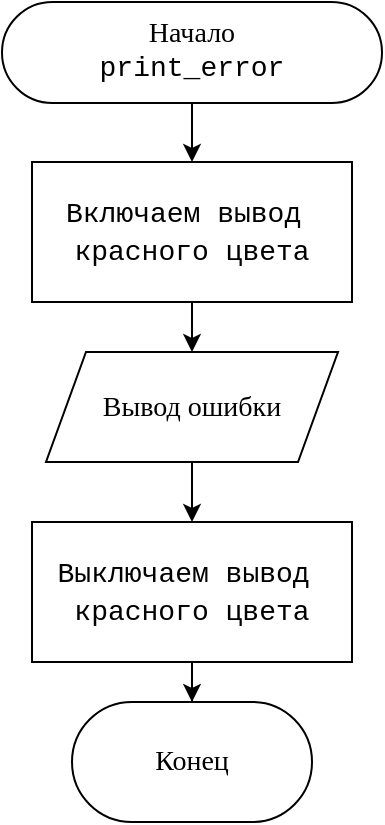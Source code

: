 <mxfile version="27.1.3">
  <diagram name="Страница — 1" id="W-EvImlPo9E4I9viiaKT">
    <mxGraphModel dx="906" dy="916" grid="1" gridSize="10" guides="1" tooltips="1" connect="1" arrows="1" fold="1" page="1" pageScale="1" pageWidth="827" pageHeight="1169" math="0" shadow="0">
      <root>
        <mxCell id="0" />
        <mxCell id="1" parent="0" />
        <mxCell id="5eEkYxxqKPAK5HfxrFUa-1" style="edgeStyle=orthogonalEdgeStyle;rounded=0;orthogonalLoop=1;jettySize=auto;html=1;" edge="1" parent="1" source="5eEkYxxqKPAK5HfxrFUa-2" target="5eEkYxxqKPAK5HfxrFUa-4">
          <mxGeometry relative="1" as="geometry" />
        </mxCell>
        <mxCell id="5eEkYxxqKPAK5HfxrFUa-2" value="&lt;font style=&quot;background-color: light-dark(#ffffff, var(--ge-dark-color, #121212)); color: rgb(0, 0, 0);&quot;&gt;Начало&lt;/font&gt;&lt;div&gt;&lt;div style=&quot;font-family: Consolas, &amp;quot;Courier New&amp;quot;, monospace; line-height: 19px; white-space: pre;&quot;&gt;print_error&lt;/div&gt;&lt;/div&gt;" style="rounded=1;whiteSpace=wrap;html=1;arcSize=50;fontFamily=Consolas;fontSize=14;" vertex="1" parent="1">
          <mxGeometry x="319" y="110" width="190" height="50.5" as="geometry" />
        </mxCell>
        <mxCell id="5eEkYxxqKPAK5HfxrFUa-25" value="" style="edgeStyle=orthogonalEdgeStyle;rounded=0;orthogonalLoop=1;jettySize=auto;html=1;" edge="1" parent="1" source="5eEkYxxqKPAK5HfxrFUa-4" target="5eEkYxxqKPAK5HfxrFUa-24">
          <mxGeometry relative="1" as="geometry" />
        </mxCell>
        <mxCell id="5eEkYxxqKPAK5HfxrFUa-4" value="&lt;div style=&quot;font-family: Consolas, &amp;quot;Courier New&amp;quot;, monospace; line-height: 19px; white-space: pre;&quot;&gt;&lt;div style=&quot;&quot;&gt;&lt;div style=&quot;line-height: 19px;&quot;&gt;&lt;div style=&quot;&quot;&gt;Включаем вывод &lt;/div&gt;&lt;div style=&quot;&quot;&gt;красного цвета&lt;/div&gt;&lt;/div&gt;&lt;/div&gt;&lt;/div&gt;" style="whiteSpace=wrap;html=1;fontSize=14;fontFamily=Consolas;rounded=1;arcSize=0;" vertex="1" parent="1">
          <mxGeometry x="334" y="190" width="160" height="70" as="geometry" />
        </mxCell>
        <mxCell id="5eEkYxxqKPAK5HfxrFUa-19" value="" style="edgeStyle=orthogonalEdgeStyle;rounded=0;orthogonalLoop=1;jettySize=auto;html=1;exitX=0.5;exitY=1;exitDx=0;exitDy=0;" edge="1" parent="1" source="5eEkYxxqKPAK5HfxrFUa-22" target="5eEkYxxqKPAK5HfxrFUa-21">
          <mxGeometry relative="1" as="geometry">
            <mxPoint x="434" y="420" as="sourcePoint" />
          </mxGeometry>
        </mxCell>
        <mxCell id="5eEkYxxqKPAK5HfxrFUa-21" value="Конец" style="whiteSpace=wrap;html=1;fontSize=14;fontFamily=Consolas;rounded=1;arcSize=50;" vertex="1" parent="1">
          <mxGeometry x="354.005" y="460" width="120" height="60" as="geometry" />
        </mxCell>
        <mxCell id="5eEkYxxqKPAK5HfxrFUa-22" value="&lt;div style=&quot;font-family: Consolas, &amp;quot;Courier New&amp;quot;, monospace; line-height: 19px; white-space: pre;&quot;&gt;&lt;div style=&quot;&quot;&gt;&lt;div style=&quot;line-height: 19px;&quot;&gt;&lt;div style=&quot;&quot;&gt;Выключаем вывод &lt;/div&gt;&lt;div style=&quot;&quot;&gt;красного цвета&lt;/div&gt;&lt;/div&gt;&lt;/div&gt;&lt;/div&gt;" style="whiteSpace=wrap;html=1;fontSize=14;fontFamily=Consolas;rounded=1;arcSize=0;" vertex="1" parent="1">
          <mxGeometry x="334" y="370" width="160" height="70" as="geometry" />
        </mxCell>
        <mxCell id="5eEkYxxqKPAK5HfxrFUa-26" style="edgeStyle=orthogonalEdgeStyle;rounded=0;orthogonalLoop=1;jettySize=auto;html=1;entryX=0.5;entryY=0;entryDx=0;entryDy=0;" edge="1" parent="1" source="5eEkYxxqKPAK5HfxrFUa-24" target="5eEkYxxqKPAK5HfxrFUa-22">
          <mxGeometry relative="1" as="geometry" />
        </mxCell>
        <mxCell id="5eEkYxxqKPAK5HfxrFUa-24" value="Вывод ошибки" style="shape=parallelogram;perimeter=parallelogramPerimeter;whiteSpace=wrap;html=1;fixedSize=1;fontSize=14;fontFamily=Consolas;rounded=1;arcSize=0;" vertex="1" parent="1">
          <mxGeometry x="341" y="285" width="146" height="55" as="geometry" />
        </mxCell>
      </root>
    </mxGraphModel>
  </diagram>
</mxfile>
